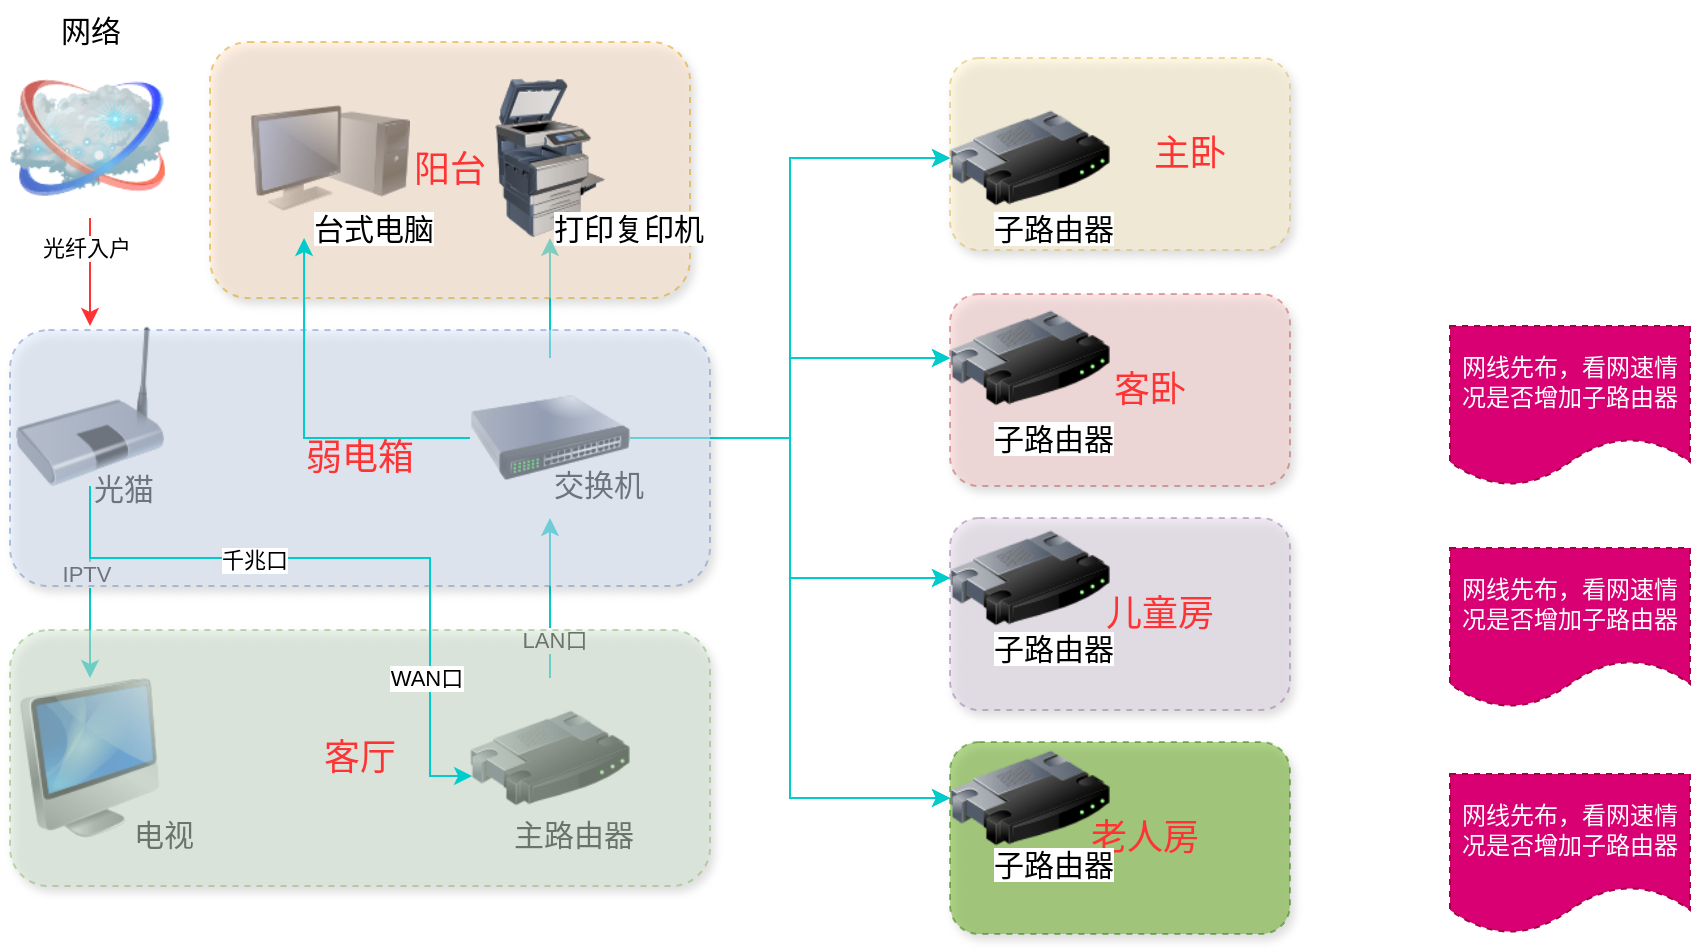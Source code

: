 <mxfile version="28.0.5">
  <diagram name="Page-1" id="55a83fd1-7818-8e21-69c5-c3457e3827bb">
    <mxGraphModel dx="1018" dy="576" grid="1" gridSize="10" guides="1" tooltips="1" connect="1" arrows="1" fold="1" page="1" pageScale="1" pageWidth="1100" pageHeight="850" background="none" math="0" shadow="0">
      <root>
        <mxCell id="0" />
        <mxCell id="1" parent="0" />
        <mxCell id="VvJMJaU7SE6beF8pdY5j-20" value="" style="edgeStyle=orthogonalEdgeStyle;rounded=0;orthogonalLoop=1;jettySize=auto;html=1;strokeColor=#FF3333;" parent="1" source="69ecfefc5c41e42c-2" target="VvJMJaU7SE6beF8pdY5j-6" edge="1">
          <mxGeometry relative="1" as="geometry">
            <Array as="points">
              <mxPoint x="120" y="210" />
              <mxPoint x="120" y="210" />
            </Array>
          </mxGeometry>
        </mxCell>
        <mxCell id="VvJMJaU7SE6beF8pdY5j-21" value="光纤入户" style="edgeLabel;html=1;align=center;verticalAlign=middle;resizable=0;points=[];" parent="VvJMJaU7SE6beF8pdY5j-20" vertex="1" connectable="0">
          <mxGeometry x="-0.45" y="-2" relative="1" as="geometry">
            <mxPoint as="offset" />
          </mxGeometry>
        </mxCell>
        <mxCell id="69ecfefc5c41e42c-2" value="&lt;span style=&quot;font-size: 15px;&quot;&gt;网络&lt;/span&gt;" style="image;html=1;labelBackgroundColor=#ffffff;image=img/lib/clip_art/networking/Cloud_128x128.png;rounded=1;shadow=0;comic=0;strokeWidth=2;fontSize=22;labelPosition=center;verticalLabelPosition=top;align=center;verticalAlign=bottom;" parent="1" vertex="1">
          <mxGeometry x="80" y="140" width="80" height="80" as="geometry" />
        </mxCell>
        <mxCell id="69ecfefc5c41e42c-5" value="" style="image;html=1;labelBackgroundColor=#ffffff;image=img/lib/clip_art/computers/Monitor_Tower_128x128.png;rounded=1;shadow=0;comic=0;strokeWidth=2;fontSize=22" parent="1" vertex="1">
          <mxGeometry x="200" y="150" width="80" height="80" as="geometry" />
        </mxCell>
        <mxCell id="oKDvLYcAPBOX1ie08TMy-11" value="" style="edgeStyle=orthogonalEdgeStyle;rounded=0;orthogonalLoop=1;jettySize=auto;html=1;strokeColor=#00CCCC;" edge="1" parent="1" source="VvJMJaU7SE6beF8pdY5j-1" target="VvJMJaU7SE6beF8pdY5j-3">
          <mxGeometry relative="1" as="geometry" />
        </mxCell>
        <mxCell id="oKDvLYcAPBOX1ie08TMy-12" value="LAN口" style="edgeLabel;html=1;align=center;verticalAlign=middle;resizable=0;points=[];" vertex="1" connectable="0" parent="oKDvLYcAPBOX1ie08TMy-11">
          <mxGeometry x="-0.525" y="-2" relative="1" as="geometry">
            <mxPoint as="offset" />
          </mxGeometry>
        </mxCell>
        <mxCell id="VvJMJaU7SE6beF8pdY5j-1" value="" style="image;html=1;image=img/lib/clip_art/networking/Router_128x128.png" parent="1" vertex="1">
          <mxGeometry x="310" y="450" width="80" height="80" as="geometry" />
        </mxCell>
        <mxCell id="oKDvLYcAPBOX1ie08TMy-16" value="" style="edgeStyle=orthogonalEdgeStyle;rounded=0;orthogonalLoop=1;jettySize=auto;html=1;strokeColor=#00CCCC;" edge="1" parent="1" source="VvJMJaU7SE6beF8pdY5j-3" target="oKDvLYcAPBOX1ie08TMy-15">
          <mxGeometry relative="1" as="geometry" />
        </mxCell>
        <mxCell id="oKDvLYcAPBOX1ie08TMy-27" style="edgeStyle=orthogonalEdgeStyle;rounded=0;orthogonalLoop=1;jettySize=auto;html=1;entryX=0;entryY=0.5;entryDx=0;entryDy=0;strokeColor=#00CCCC;" edge="1" parent="1" source="VvJMJaU7SE6beF8pdY5j-3" target="eydxIhYX1HgE2yBVB8bn-3">
          <mxGeometry relative="1" as="geometry" />
        </mxCell>
        <mxCell id="oKDvLYcAPBOX1ie08TMy-18" style="edgeStyle=orthogonalEdgeStyle;rounded=0;orthogonalLoop=1;jettySize=auto;html=1;entryX=0;entryY=0.5;entryDx=0;entryDy=0;strokeColor=#00CCCC;" edge="1" parent="1" source="VvJMJaU7SE6beF8pdY5j-3" target="eydxIhYX1HgE2yBVB8bn-3">
          <mxGeometry relative="1" as="geometry" />
        </mxCell>
        <mxCell id="oKDvLYcAPBOX1ie08TMy-28" style="edgeStyle=orthogonalEdgeStyle;rounded=0;orthogonalLoop=1;jettySize=auto;html=1;entryX=0;entryY=0.5;entryDx=0;entryDy=0;strokeColor=#00CCCC;" edge="1" parent="1" source="VvJMJaU7SE6beF8pdY5j-3" target="eydxIhYX1HgE2yBVB8bn-4">
          <mxGeometry relative="1" as="geometry" />
        </mxCell>
        <mxCell id="oKDvLYcAPBOX1ie08TMy-19" style="edgeStyle=orthogonalEdgeStyle;rounded=0;orthogonalLoop=1;jettySize=auto;html=1;strokeColor=#00CCCC;" edge="1" parent="1" source="VvJMJaU7SE6beF8pdY5j-3" target="eydxIhYX1HgE2yBVB8bn-4">
          <mxGeometry relative="1" as="geometry" />
        </mxCell>
        <mxCell id="oKDvLYcAPBOX1ie08TMy-29" style="edgeStyle=orthogonalEdgeStyle;rounded=0;orthogonalLoop=1;jettySize=auto;html=1;entryX=0;entryY=0.5;entryDx=0;entryDy=0;strokeColor=#00CCCC;" edge="1" parent="1" source="VvJMJaU7SE6beF8pdY5j-3" target="eydxIhYX1HgE2yBVB8bn-5">
          <mxGeometry relative="1" as="geometry">
            <Array as="points">
              <mxPoint x="470" y="330" />
              <mxPoint x="470" y="400" />
            </Array>
          </mxGeometry>
        </mxCell>
        <mxCell id="oKDvLYcAPBOX1ie08TMy-20" style="edgeStyle=orthogonalEdgeStyle;rounded=0;orthogonalLoop=1;jettySize=auto;html=1;strokeColor=#00CCCC;" edge="1" parent="1" source="VvJMJaU7SE6beF8pdY5j-3" target="eydxIhYX1HgE2yBVB8bn-5">
          <mxGeometry relative="1" as="geometry">
            <Array as="points">
              <mxPoint x="470" y="330" />
              <mxPoint x="470" y="400" />
            </Array>
          </mxGeometry>
        </mxCell>
        <mxCell id="oKDvLYcAPBOX1ie08TMy-30" style="edgeStyle=orthogonalEdgeStyle;rounded=0;orthogonalLoop=1;jettySize=auto;html=1;entryX=0;entryY=0.5;entryDx=0;entryDy=0;strokeColor=#00CCCC;" edge="1" parent="1" source="VvJMJaU7SE6beF8pdY5j-3" target="eydxIhYX1HgE2yBVB8bn-6">
          <mxGeometry relative="1" as="geometry">
            <Array as="points">
              <mxPoint x="470" y="330" />
              <mxPoint x="470" y="510" />
            </Array>
          </mxGeometry>
        </mxCell>
        <mxCell id="oKDvLYcAPBOX1ie08TMy-21" style="edgeStyle=orthogonalEdgeStyle;rounded=0;orthogonalLoop=1;jettySize=auto;html=1;entryX=0;entryY=0.5;entryDx=0;entryDy=0;strokeColor=#00CCCC;" edge="1" parent="1" source="VvJMJaU7SE6beF8pdY5j-3" target="eydxIhYX1HgE2yBVB8bn-6">
          <mxGeometry relative="1" as="geometry" />
        </mxCell>
        <mxCell id="VvJMJaU7SE6beF8pdY5j-3" value="" style="image;html=1;image=img/lib/clip_art/networking/Switch_128x128.png" parent="1" vertex="1">
          <mxGeometry x="310" y="290" width="80" height="80" as="geometry" />
        </mxCell>
        <mxCell id="oKDvLYcAPBOX1ie08TMy-1" value="" style="edgeStyle=orthogonalEdgeStyle;rounded=0;orthogonalLoop=1;jettySize=auto;html=1;strokeColor=#00CCCC;" edge="1" parent="1" source="VvJMJaU7SE6beF8pdY5j-6" target="VvJMJaU7SE6beF8pdY5j-26">
          <mxGeometry relative="1" as="geometry">
            <Array as="points">
              <mxPoint x="120" y="400" />
              <mxPoint x="120" y="400" />
            </Array>
          </mxGeometry>
        </mxCell>
        <mxCell id="oKDvLYcAPBOX1ie08TMy-3" value="IPTV" style="edgeLabel;html=1;align=center;verticalAlign=middle;resizable=0;points=[];" vertex="1" connectable="0" parent="oKDvLYcAPBOX1ie08TMy-1">
          <mxGeometry x="-0.083" y="-2" relative="1" as="geometry">
            <mxPoint as="offset" />
          </mxGeometry>
        </mxCell>
        <mxCell id="VvJMJaU7SE6beF8pdY5j-6" value="" style="image;html=1;image=img/lib/clip_art/networking/Bridge_128x128.png" parent="1" vertex="1">
          <mxGeometry x="80" y="274" width="80" height="80" as="geometry" />
        </mxCell>
        <mxCell id="VvJMJaU7SE6beF8pdY5j-13" value="&lt;div style=&quot;text-align: center;&quot;&gt;&lt;span style=&quot;color: light-dark(rgb(0, 0, 0), rgb(255, 255, 255)); text-wrap-mode: nowrap; background-color: rgb(255, 255, 255);&quot;&gt;&lt;font style=&quot;font-size: 15px;&quot;&gt;光猫&lt;/font&gt;&lt;/span&gt;&lt;/div&gt;" style="text;whiteSpace=wrap;html=1;" parent="1" vertex="1">
          <mxGeometry x="120" y="340" width="100" height="50" as="geometry" />
        </mxCell>
        <mxCell id="VvJMJaU7SE6beF8pdY5j-19" value="&lt;div style=&quot;text-align: center;&quot;&gt;&lt;span style=&quot;text-wrap-mode: nowrap; background-color: rgb(255, 255, 255);&quot;&gt;&lt;font style=&quot;font-size: 15px;&quot;&gt;交换机&lt;/font&gt;&lt;/span&gt;&lt;/div&gt;" style="text;whiteSpace=wrap;html=1;" parent="1" vertex="1">
          <mxGeometry x="350" y="338" width="100" height="50" as="geometry" />
        </mxCell>
        <mxCell id="VvJMJaU7SE6beF8pdY5j-25" value="&lt;div style=&quot;text-align: center;&quot;&gt;&lt;span style=&quot;text-wrap-mode: nowrap; background-color: rgb(255, 255, 255);&quot;&gt;&lt;font style=&quot;font-size: 15px;&quot;&gt;主路由器&lt;/font&gt;&lt;/span&gt;&lt;/div&gt;" style="text;whiteSpace=wrap;html=1;" parent="1" vertex="1">
          <mxGeometry x="330" y="513" width="100" height="50" as="geometry" />
        </mxCell>
        <mxCell id="VvJMJaU7SE6beF8pdY5j-26" value="" style="image;html=1;image=img/lib/clip_art/computers/iMac_128x128.png" parent="1" vertex="1">
          <mxGeometry x="80" y="450" width="80" height="80" as="geometry" />
        </mxCell>
        <mxCell id="VvJMJaU7SE6beF8pdY5j-36" style="edgeStyle=orthogonalEdgeStyle;rounded=0;orthogonalLoop=1;jettySize=auto;html=1;exitX=0.5;exitY=1;exitDx=0;exitDy=0;" parent="1" source="VvJMJaU7SE6beF8pdY5j-1" target="VvJMJaU7SE6beF8pdY5j-1" edge="1">
          <mxGeometry relative="1" as="geometry" />
        </mxCell>
        <mxCell id="VvJMJaU7SE6beF8pdY5j-39" value="&lt;div style=&quot;text-align: center;&quot;&gt;&lt;span style=&quot;text-wrap-mode: nowrap; background-color: rgb(255, 255, 255);&quot;&gt;&lt;font style=&quot;font-size: 15px;&quot;&gt;电视&lt;/font&gt;&lt;/span&gt;&lt;/div&gt;" style="text;whiteSpace=wrap;html=1;" parent="1" vertex="1">
          <mxGeometry x="140" y="513" width="100" height="50" as="geometry" />
        </mxCell>
        <mxCell id="VvJMJaU7SE6beF8pdY5j-64" value="&lt;font style=&quot;font-size: 18px; color: rgb(255, 51, 51);&quot;&gt;弱电箱&lt;/font&gt;" style="rounded=1;whiteSpace=wrap;html=1;dashed=1;shadow=1;opacity=50;fillColor=#dae8fc;strokeColor=#6c8ebf;align=center;" parent="1" vertex="1">
          <mxGeometry x="80" y="276" width="350" height="128" as="geometry" />
        </mxCell>
        <mxCell id="VvJMJaU7SE6beF8pdY5j-65" value="&lt;span style=&quot;color: light-dark(rgb(255, 51, 51), rgb(255, 119, 119)); font-size: 18px; background-color: transparent;&quot;&gt;客厅&lt;/span&gt;" style="rounded=1;whiteSpace=wrap;html=1;dashed=1;shadow=1;opacity=50;fillColor=#d5e8d4;strokeColor=#82b366;align=center;" parent="1" vertex="1">
          <mxGeometry x="80" y="426" width="350" height="128" as="geometry" />
        </mxCell>
        <mxCell id="VvJMJaU7SE6beF8pdY5j-78" value="&lt;div style=&quot;&quot;&gt;&lt;span style=&quot;color: light-dark(rgb(255, 51, 51), rgb(255, 119, 119)); font-size: 18px; background-color: transparent;&quot;&gt;阳台&lt;/span&gt;&lt;/div&gt;" style="rounded=1;whiteSpace=wrap;html=1;dashed=1;shadow=1;opacity=50;fillColor=#ffe6cc;strokeColor=#d79b00;align=center;" parent="1" vertex="1">
          <mxGeometry x="180" y="132" width="240" height="128" as="geometry" />
        </mxCell>
        <mxCell id="VvJMJaU7SE6beF8pdY5j-79" value="&lt;blockquote style=&quot;margin: 0 0 0 40px; border: none; padding: 0px;&quot;&gt;&lt;span style=&quot;font-size: 18px;&quot;&gt;&lt;font style=&quot;color: rgb(255, 51, 51);&quot;&gt;&amp;nbsp; &amp;nbsp; &amp;nbsp; 主卧&lt;/font&gt;&lt;/span&gt;&lt;/blockquote&gt;" style="rounded=1;whiteSpace=wrap;html=1;dashed=1;shadow=1;opacity=50;fillColor=#fff2cc;strokeColor=#d6b656;align=center;" parent="1" vertex="1">
          <mxGeometry x="550" y="140" width="170" height="96" as="geometry" />
        </mxCell>
        <mxCell id="VvJMJaU7SE6beF8pdY5j-80" value="&lt;span style=&quot;font-size: 18px;&quot;&gt;&lt;font style=&quot;color: rgb(255, 51, 51);&quot;&gt;&amp;nbsp; &amp;nbsp; &amp;nbsp; 客卧&lt;/font&gt;&lt;/span&gt;" style="rounded=1;whiteSpace=wrap;html=1;dashed=1;shadow=1;opacity=50;fillColor=#f8cecc;strokeColor=#b85450;" parent="1" vertex="1">
          <mxGeometry x="550" y="258" width="170" height="96" as="geometry" />
        </mxCell>
        <mxCell id="VvJMJaU7SE6beF8pdY5j-81" value="&lt;span style=&quot;font-size: 18px;&quot;&gt;&lt;font style=&quot;color: rgb(255, 51, 51);&quot;&gt;&amp;nbsp; &amp;nbsp; &amp;nbsp; &amp;nbsp; 儿童房&lt;/font&gt;&lt;/span&gt;" style="rounded=1;whiteSpace=wrap;html=1;dashed=1;shadow=1;opacity=50;fillColor=#e1d5e7;strokeColor=#9673a6;" parent="1" vertex="1">
          <mxGeometry x="550" y="370" width="170" height="96" as="geometry" />
        </mxCell>
        <mxCell id="VvJMJaU7SE6beF8pdY5j-82" value="&lt;span style=&quot;font-size: 18px;&quot;&gt;&lt;font style=&quot;color: rgb(255, 51, 51);&quot;&gt;&amp;nbsp; &amp;nbsp;&lt;/font&gt;&lt;font style=&quot;color: rgb(255, 51, 51);&quot;&gt;&lt;font style=&quot;color: rgb(255, 51, 51);&quot;&gt; &amp;nbsp;老人&lt;/font&gt;房&lt;/font&gt;&lt;/span&gt;" style="rounded=1;whiteSpace=wrap;html=1;dashed=1;shadow=1;opacity=50;fillColor=#60a917;strokeColor=#2D7600;fontColor=#ffffff;" parent="1" vertex="1">
          <mxGeometry x="550" y="482" width="170" height="96" as="geometry" />
        </mxCell>
        <mxCell id="VvJMJaU7SE6beF8pdY5j-83" value="网线先布，看网速情况是否增加子路由器" style="shape=document;whiteSpace=wrap;html=1;boundedLbl=1;fillColor=#d80073;fontColor=#ffffff;strokeColor=#A50040;dashed=1;" parent="1" vertex="1">
          <mxGeometry x="800" y="385" width="120" height="80" as="geometry" />
        </mxCell>
        <mxCell id="VvJMJaU7SE6beF8pdY5j-86" value="网线先布，看网速情况是否增加子路由器" style="shape=document;whiteSpace=wrap;html=1;boundedLbl=1;fillColor=#d80073;fontColor=#ffffff;strokeColor=#A50040;dashed=1;" parent="1" vertex="1">
          <mxGeometry x="800" y="498" width="120" height="80" as="geometry" />
        </mxCell>
        <mxCell id="VvJMJaU7SE6beF8pdY5j-88" value="网线先布，看网速情况是否增加子路由器" style="shape=document;whiteSpace=wrap;html=1;boundedLbl=1;fillColor=#d80073;fontColor=#ffffff;strokeColor=#A50040;dashed=1;" parent="1" vertex="1">
          <mxGeometry x="800" y="274" width="120" height="80" as="geometry" />
        </mxCell>
        <mxCell id="eydxIhYX1HgE2yBVB8bn-3" value="" style="image;html=1;image=img/lib/clip_art/networking/Router_128x128.png" parent="1" vertex="1">
          <mxGeometry x="550" y="150" width="80" height="80" as="geometry" />
        </mxCell>
        <mxCell id="eydxIhYX1HgE2yBVB8bn-4" value="" style="image;html=1;image=img/lib/clip_art/networking/Router_128x128.png" parent="1" vertex="1">
          <mxGeometry x="550" y="250" width="80" height="80" as="geometry" />
        </mxCell>
        <mxCell id="eydxIhYX1HgE2yBVB8bn-5" value="" style="image;html=1;image=img/lib/clip_art/networking/Router_128x128.png" parent="1" vertex="1">
          <mxGeometry x="550" y="360" width="80" height="80" as="geometry" />
        </mxCell>
        <mxCell id="eydxIhYX1HgE2yBVB8bn-6" value="" style="image;html=1;image=img/lib/clip_art/networking/Router_128x128.png" parent="1" vertex="1">
          <mxGeometry x="550" y="470" width="80" height="80" as="geometry" />
        </mxCell>
        <mxCell id="oKDvLYcAPBOX1ie08TMy-5" style="edgeStyle=orthogonalEdgeStyle;rounded=0;orthogonalLoop=1;jettySize=auto;html=1;entryX=0.013;entryY=0.613;entryDx=0;entryDy=0;entryPerimeter=0;exitX=0.5;exitY=1;exitDx=0;exitDy=0;strokeColor=#00CCCC;" edge="1" parent="1" source="VvJMJaU7SE6beF8pdY5j-6" target="VvJMJaU7SE6beF8pdY5j-1">
          <mxGeometry relative="1" as="geometry">
            <mxPoint x="170" y="314" as="sourcePoint" />
            <Array as="points">
              <mxPoint x="120" y="390" />
              <mxPoint x="290" y="390" />
              <mxPoint x="290" y="499" />
            </Array>
          </mxGeometry>
        </mxCell>
        <mxCell id="oKDvLYcAPBOX1ie08TMy-8" value="千兆口" style="edgeLabel;html=1;align=center;verticalAlign=middle;resizable=0;points=[];" vertex="1" connectable="0" parent="oKDvLYcAPBOX1ie08TMy-5">
          <mxGeometry x="-0.298" y="-1" relative="1" as="geometry">
            <mxPoint as="offset" />
          </mxGeometry>
        </mxCell>
        <mxCell id="oKDvLYcAPBOX1ie08TMy-10" value="WAN口" style="edgeLabel;html=1;align=center;verticalAlign=middle;resizable=0;points=[];" vertex="1" connectable="0" parent="oKDvLYcAPBOX1ie08TMy-5">
          <mxGeometry x="0.583" y="-2" relative="1" as="geometry">
            <mxPoint as="offset" />
          </mxGeometry>
        </mxCell>
        <mxCell id="oKDvLYcAPBOX1ie08TMy-13" style="edgeStyle=orthogonalEdgeStyle;rounded=0;orthogonalLoop=1;jettySize=auto;html=1;entryX=0.338;entryY=1;entryDx=0;entryDy=0;entryPerimeter=0;exitX=0;exitY=0.5;exitDx=0;exitDy=0;strokeColor=#00CCCC;" edge="1" parent="1" source="VvJMJaU7SE6beF8pdY5j-3" target="69ecfefc5c41e42c-5">
          <mxGeometry relative="1" as="geometry" />
        </mxCell>
        <mxCell id="oKDvLYcAPBOX1ie08TMy-14" value="&lt;div style=&quot;text-align: center;&quot;&gt;&lt;span style=&quot;font-size: 15px; text-wrap-mode: nowrap; background-color: rgb(255, 255, 255);&quot;&gt;台式电脑&lt;/span&gt;&lt;/div&gt;" style="text;whiteSpace=wrap;html=1;" vertex="1" parent="1">
          <mxGeometry x="230" y="210" width="100" height="50" as="geometry" />
        </mxCell>
        <mxCell id="oKDvLYcAPBOX1ie08TMy-15" value="" style="image;html=1;image=img/lib/clip_art/computers/Printer_Commercial_128x128.png" vertex="1" parent="1">
          <mxGeometry x="310" y="150" width="80" height="80" as="geometry" />
        </mxCell>
        <mxCell id="oKDvLYcAPBOX1ie08TMy-17" value="&lt;div style=&quot;text-align: center;&quot;&gt;&lt;span style=&quot;font-size: 15px; text-wrap-mode: nowrap; background-color: rgb(255, 255, 255);&quot;&gt;打印复印机&lt;/span&gt;&lt;/div&gt;" style="text;whiteSpace=wrap;html=1;" vertex="1" parent="1">
          <mxGeometry x="350" y="210" width="100" height="60" as="geometry" />
        </mxCell>
        <mxCell id="oKDvLYcAPBOX1ie08TMy-31" value="&lt;div style=&quot;text-align: center;&quot;&gt;&lt;span style=&quot;font-size: 15px; text-wrap-mode: nowrap; background-color: rgb(255, 255, 255);&quot;&gt;子路由器&lt;/span&gt;&lt;/div&gt;" style="text;whiteSpace=wrap;html=1;" vertex="1" parent="1">
          <mxGeometry x="570" y="528" width="100" height="50" as="geometry" />
        </mxCell>
        <mxCell id="oKDvLYcAPBOX1ie08TMy-35" value="&lt;div style=&quot;text-align: center;&quot;&gt;&lt;span style=&quot;font-size: 15px; text-wrap-mode: nowrap; background-color: rgb(255, 255, 255);&quot;&gt;子路由器&lt;/span&gt;&lt;/div&gt;" style="text;whiteSpace=wrap;html=1;" vertex="1" parent="1">
          <mxGeometry x="570" y="420" width="100" height="50" as="geometry" />
        </mxCell>
        <mxCell id="oKDvLYcAPBOX1ie08TMy-36" value="&lt;div style=&quot;text-align: center;&quot;&gt;&lt;span style=&quot;font-size: 15px; text-wrap-mode: nowrap; background-color: rgb(255, 255, 255);&quot;&gt;子路由器&lt;/span&gt;&lt;/div&gt;" style="text;whiteSpace=wrap;html=1;" vertex="1" parent="1">
          <mxGeometry x="570" y="315" width="100" height="50" as="geometry" />
        </mxCell>
        <mxCell id="oKDvLYcAPBOX1ie08TMy-37" value="&lt;div style=&quot;text-align: center;&quot;&gt;&lt;span style=&quot;font-size: 15px; text-wrap-mode: nowrap; background-color: rgb(255, 255, 255);&quot;&gt;子路由器&lt;/span&gt;&lt;/div&gt;" style="text;whiteSpace=wrap;html=1;" vertex="1" parent="1">
          <mxGeometry x="570" y="210" width="100" height="50" as="geometry" />
        </mxCell>
      </root>
    </mxGraphModel>
  </diagram>
</mxfile>
